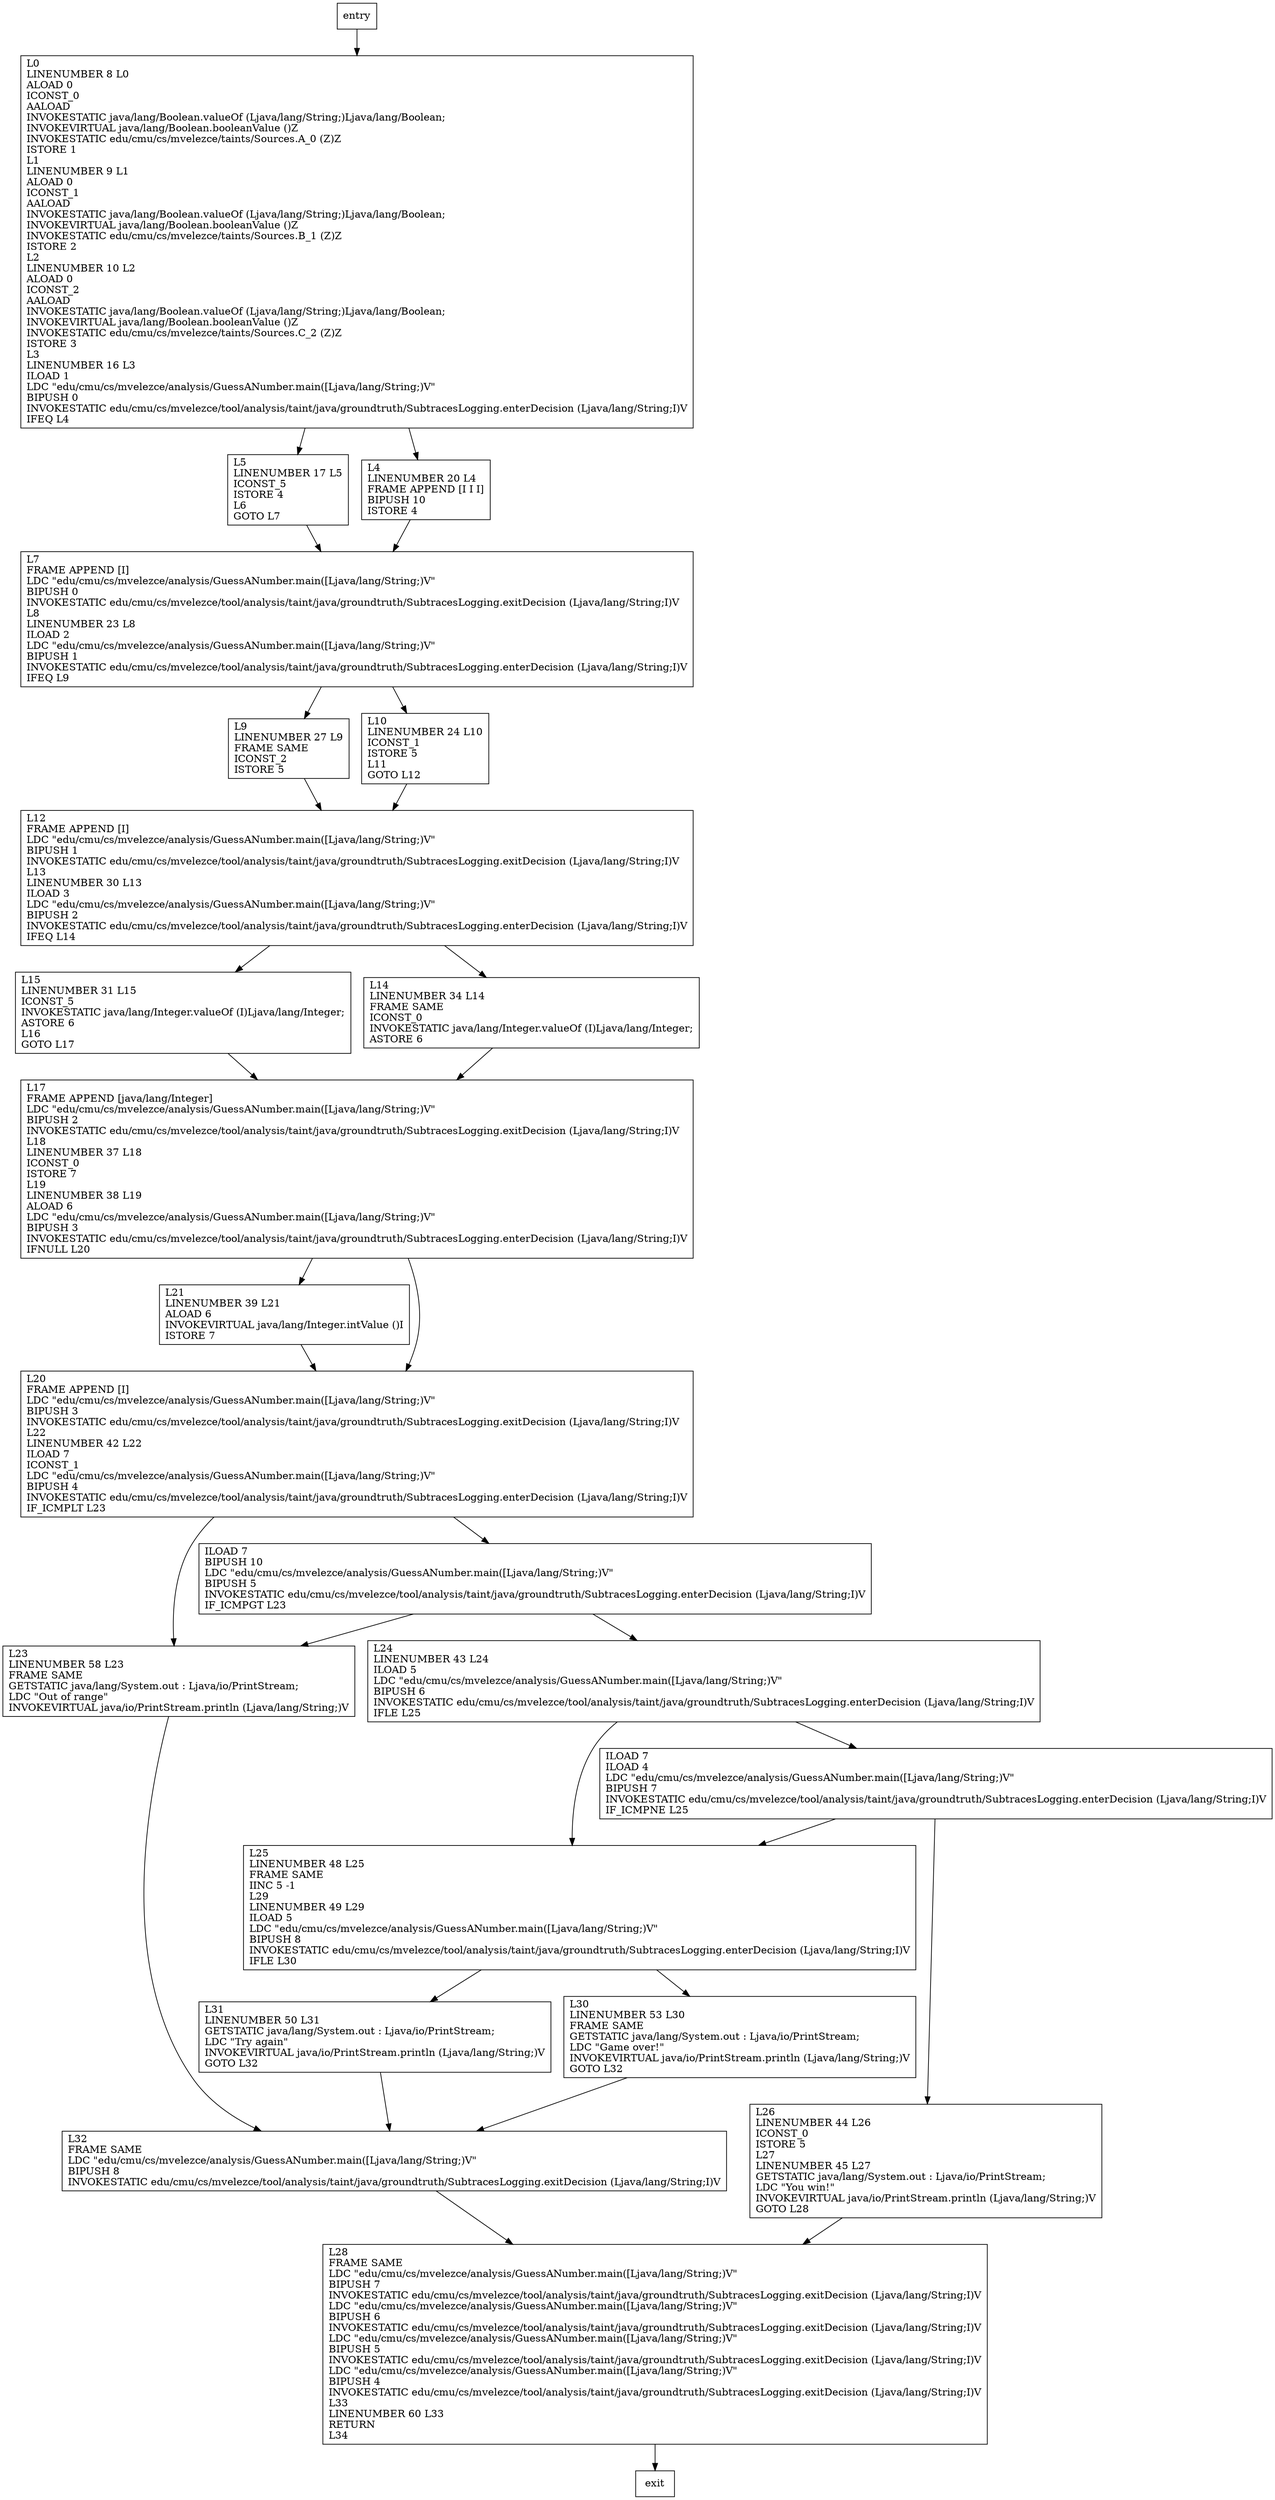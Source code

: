 digraph main {
node [shape=record];
232479158 [label="L28\lFRAME SAME\lLDC \"edu/cmu/cs/mvelezce/analysis/GuessANumber.main([Ljava/lang/String;)V\"\lBIPUSH 7\lINVOKESTATIC edu/cmu/cs/mvelezce/tool/analysis/taint/java/groundtruth/SubtracesLogging.exitDecision (Ljava/lang/String;I)V\lLDC \"edu/cmu/cs/mvelezce/analysis/GuessANumber.main([Ljava/lang/String;)V\"\lBIPUSH 6\lINVOKESTATIC edu/cmu/cs/mvelezce/tool/analysis/taint/java/groundtruth/SubtracesLogging.exitDecision (Ljava/lang/String;I)V\lLDC \"edu/cmu/cs/mvelezce/analysis/GuessANumber.main([Ljava/lang/String;)V\"\lBIPUSH 5\lINVOKESTATIC edu/cmu/cs/mvelezce/tool/analysis/taint/java/groundtruth/SubtracesLogging.exitDecision (Ljava/lang/String;I)V\lLDC \"edu/cmu/cs/mvelezce/analysis/GuessANumber.main([Ljava/lang/String;)V\"\lBIPUSH 4\lINVOKESTATIC edu/cmu/cs/mvelezce/tool/analysis/taint/java/groundtruth/SubtracesLogging.exitDecision (Ljava/lang/String;I)V\lL33\lLINENUMBER 60 L33\lRETURN\lL34\l"];
1270516 [label="L21\lLINENUMBER 39 L21\lALOAD 6\lINVOKEVIRTUAL java/lang/Integer.intValue ()I\lISTORE 7\l"];
2010608034 [label="L5\lLINENUMBER 17 L5\lICONST_5\lISTORE 4\lL6\lGOTO L7\l"];
678119630 [label="L31\lLINENUMBER 50 L31\lGETSTATIC java/lang/System.out : Ljava/io/PrintStream;\lLDC \"Try again\"\lINVOKEVIRTUAL java/io/PrintStream.println (Ljava/lang/String;)V\lGOTO L32\l"];
554997084 [label="L17\lFRAME APPEND [java/lang/Integer]\lLDC \"edu/cmu/cs/mvelezce/analysis/GuessANumber.main([Ljava/lang/String;)V\"\lBIPUSH 2\lINVOKESTATIC edu/cmu/cs/mvelezce/tool/analysis/taint/java/groundtruth/SubtracesLogging.exitDecision (Ljava/lang/String;I)V\lL18\lLINENUMBER 37 L18\lICONST_0\lISTORE 7\lL19\lLINENUMBER 38 L19\lALOAD 6\lLDC \"edu/cmu/cs/mvelezce/analysis/GuessANumber.main([Ljava/lang/String;)V\"\lBIPUSH 3\lINVOKESTATIC edu/cmu/cs/mvelezce/tool/analysis/taint/java/groundtruth/SubtracesLogging.enterDecision (Ljava/lang/String;I)V\lIFNULL L20\l"];
1201080674 [label="L26\lLINENUMBER 44 L26\lICONST_0\lISTORE 5\lL27\lLINENUMBER 45 L27\lGETSTATIC java/lang/System.out : Ljava/io/PrintStream;\lLDC \"You win!\"\lINVOKEVIRTUAL java/io/PrintStream.println (Ljava/lang/String;)V\lGOTO L28\l"];
485117919 [label="L25\lLINENUMBER 48 L25\lFRAME SAME\lIINC 5 -1\lL29\lLINENUMBER 49 L29\lILOAD 5\lLDC \"edu/cmu/cs/mvelezce/analysis/GuessANumber.main([Ljava/lang/String;)V\"\lBIPUSH 8\lINVOKESTATIC edu/cmu/cs/mvelezce/tool/analysis/taint/java/groundtruth/SubtracesLogging.enterDecision (Ljava/lang/String;I)V\lIFLE L30\l"];
1368288620 [label="L0\lLINENUMBER 8 L0\lALOAD 0\lICONST_0\lAALOAD\lINVOKESTATIC java/lang/Boolean.valueOf (Ljava/lang/String;)Ljava/lang/Boolean;\lINVOKEVIRTUAL java/lang/Boolean.booleanValue ()Z\lINVOKESTATIC edu/cmu/cs/mvelezce/taints/Sources.A_0 (Z)Z\lISTORE 1\lL1\lLINENUMBER 9 L1\lALOAD 0\lICONST_1\lAALOAD\lINVOKESTATIC java/lang/Boolean.valueOf (Ljava/lang/String;)Ljava/lang/Boolean;\lINVOKEVIRTUAL java/lang/Boolean.booleanValue ()Z\lINVOKESTATIC edu/cmu/cs/mvelezce/taints/Sources.B_1 (Z)Z\lISTORE 2\lL2\lLINENUMBER 10 L2\lALOAD 0\lICONST_2\lAALOAD\lINVOKESTATIC java/lang/Boolean.valueOf (Ljava/lang/String;)Ljava/lang/Boolean;\lINVOKEVIRTUAL java/lang/Boolean.booleanValue ()Z\lINVOKESTATIC edu/cmu/cs/mvelezce/taints/Sources.C_2 (Z)Z\lISTORE 3\lL3\lLINENUMBER 16 L3\lILOAD 1\lLDC \"edu/cmu/cs/mvelezce/analysis/GuessANumber.main([Ljava/lang/String;)V\"\lBIPUSH 0\lINVOKESTATIC edu/cmu/cs/mvelezce/tool/analysis/taint/java/groundtruth/SubtracesLogging.enterDecision (Ljava/lang/String;I)V\lIFEQ L4\l"];
752747415 [label="L9\lLINENUMBER 27 L9\lFRAME SAME\lICONST_2\lISTORE 5\l"];
814470259 [label="L15\lLINENUMBER 31 L15\lICONST_5\lINVOKESTATIC java/lang/Integer.valueOf (I)Ljava/lang/Integer;\lASTORE 6\lL16\lGOTO L17\l"];
1541504595 [label="L7\lFRAME APPEND [I]\lLDC \"edu/cmu/cs/mvelezce/analysis/GuessANumber.main([Ljava/lang/String;)V\"\lBIPUSH 0\lINVOKESTATIC edu/cmu/cs/mvelezce/tool/analysis/taint/java/groundtruth/SubtracesLogging.exitDecision (Ljava/lang/String;I)V\lL8\lLINENUMBER 23 L8\lILOAD 2\lLDC \"edu/cmu/cs/mvelezce/analysis/GuessANumber.main([Ljava/lang/String;)V\"\lBIPUSH 1\lINVOKESTATIC edu/cmu/cs/mvelezce/tool/analysis/taint/java/groundtruth/SubtracesLogging.enterDecision (Ljava/lang/String;I)V\lIFEQ L9\l"];
1722902384 [label="L30\lLINENUMBER 53 L30\lFRAME SAME\lGETSTATIC java/lang/System.out : Ljava/io/PrintStream;\lLDC \"Game over!\"\lINVOKEVIRTUAL java/io/PrintStream.println (Ljava/lang/String;)V\lGOTO L32\l"];
1147892921 [label="ILOAD 7\lBIPUSH 10\lLDC \"edu/cmu/cs/mvelezce/analysis/GuessANumber.main([Ljava/lang/String;)V\"\lBIPUSH 5\lINVOKESTATIC edu/cmu/cs/mvelezce/tool/analysis/taint/java/groundtruth/SubtracesLogging.enterDecision (Ljava/lang/String;I)V\lIF_ICMPGT L23\l"];
2040958286 [label="L10\lLINENUMBER 24 L10\lICONST_1\lISTORE 5\lL11\lGOTO L12\l"];
1104197405 [label="L23\lLINENUMBER 58 L23\lFRAME SAME\lGETSTATIC java/lang/System.out : Ljava/io/PrintStream;\lLDC \"Out of range\"\lINVOKEVIRTUAL java/io/PrintStream.println (Ljava/lang/String;)V\l"];
2097865681 [label="L14\lLINENUMBER 34 L14\lFRAME SAME\lICONST_0\lINVOKESTATIC java/lang/Integer.valueOf (I)Ljava/lang/Integer;\lASTORE 6\l"];
672113729 [label="L4\lLINENUMBER 20 L4\lFRAME APPEND [I I I]\lBIPUSH 10\lISTORE 4\l"];
1515157777 [label="L24\lLINENUMBER 43 L24\lILOAD 5\lLDC \"edu/cmu/cs/mvelezce/analysis/GuessANumber.main([Ljava/lang/String;)V\"\lBIPUSH 6\lINVOKESTATIC edu/cmu/cs/mvelezce/tool/analysis/taint/java/groundtruth/SubtracesLogging.enterDecision (Ljava/lang/String;I)V\lIFLE L25\l"];
1851066057 [label="L20\lFRAME APPEND [I]\lLDC \"edu/cmu/cs/mvelezce/analysis/GuessANumber.main([Ljava/lang/String;)V\"\lBIPUSH 3\lINVOKESTATIC edu/cmu/cs/mvelezce/tool/analysis/taint/java/groundtruth/SubtracesLogging.exitDecision (Ljava/lang/String;I)V\lL22\lLINENUMBER 42 L22\lILOAD 7\lICONST_1\lLDC \"edu/cmu/cs/mvelezce/analysis/GuessANumber.main([Ljava/lang/String;)V\"\lBIPUSH 4\lINVOKESTATIC edu/cmu/cs/mvelezce/tool/analysis/taint/java/groundtruth/SubtracesLogging.enterDecision (Ljava/lang/String;I)V\lIF_ICMPLT L23\l"];
1920500354 [label="L32\lFRAME SAME\lLDC \"edu/cmu/cs/mvelezce/analysis/GuessANumber.main([Ljava/lang/String;)V\"\lBIPUSH 8\lINVOKESTATIC edu/cmu/cs/mvelezce/tool/analysis/taint/java/groundtruth/SubtracesLogging.exitDecision (Ljava/lang/String;I)V\l"];
1615347151 [label="L12\lFRAME APPEND [I]\lLDC \"edu/cmu/cs/mvelezce/analysis/GuessANumber.main([Ljava/lang/String;)V\"\lBIPUSH 1\lINVOKESTATIC edu/cmu/cs/mvelezce/tool/analysis/taint/java/groundtruth/SubtracesLogging.exitDecision (Ljava/lang/String;I)V\lL13\lLINENUMBER 30 L13\lILOAD 3\lLDC \"edu/cmu/cs/mvelezce/analysis/GuessANumber.main([Ljava/lang/String;)V\"\lBIPUSH 2\lINVOKESTATIC edu/cmu/cs/mvelezce/tool/analysis/taint/java/groundtruth/SubtracesLogging.enterDecision (Ljava/lang/String;I)V\lIFEQ L14\l"];
54214215 [label="ILOAD 7\lILOAD 4\lLDC \"edu/cmu/cs/mvelezce/analysis/GuessANumber.main([Ljava/lang/String;)V\"\lBIPUSH 7\lINVOKESTATIC edu/cmu/cs/mvelezce/tool/analysis/taint/java/groundtruth/SubtracesLogging.enterDecision (Ljava/lang/String;I)V\lIF_ICMPNE L25\l"];
entry;
exit;
232479158 -> exit;
554997084 -> 1270516;
554997084 -> 1851066057;
1201080674 -> 232479158;
1722902384 -> 1920500354;
1147892921 -> 1104197405;
1147892921 -> 1515157777;
2040958286 -> 1615347151;
1104197405 -> 1920500354;
2097865681 -> 554997084;
1851066057 -> 1104197405;
1851066057 -> 1147892921;
1615347151 -> 2097865681;
1615347151 -> 814470259;
1270516 -> 1851066057;
2010608034 -> 1541504595;
678119630 -> 1920500354;
485117919 -> 678119630;
485117919 -> 1722902384;
1368288620 -> 672113729;
1368288620 -> 2010608034;
752747415 -> 1615347151;
814470259 -> 554997084;
1541504595 -> 2040958286;
1541504595 -> 752747415;
entry -> 1368288620;
672113729 -> 1541504595;
1515157777 -> 485117919;
1515157777 -> 54214215;
1920500354 -> 232479158;
54214215 -> 485117919;
54214215 -> 1201080674;
}
